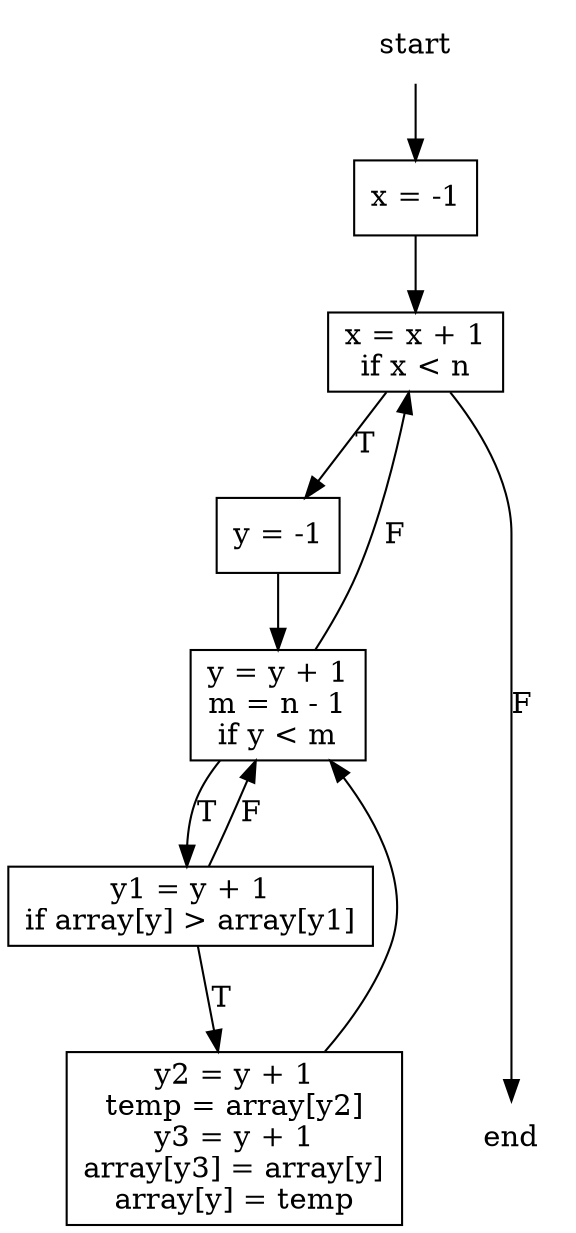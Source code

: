 digraph Flow {
 node [shape=box]
 	s1[label="start",shape=plaintext]
 	s1->S
	S->F1
	I->F3 [label="F"]
	I->B [label="T"]
	B->F3
	
	F1->F2 [label="T"]
	F1->E [label="F"]
	F2->F3
	F3->I [label="T"]
	F3->F1 [label="F"]
	
	S[label=<x = -1	>]
	F1[label=<x = x + 1<br/>if x &lt; n>]
	F2[label=<y = -1>]
	F3[label=<y = y + 1<br/>m = n - 1<br/>if y &lt; m>]
	I[label=<y1 = y + 1<br/>if array[y] &gt; array[y1]>]
	E[label="end",shape=plaintext]
	
	B[label=<y2 = y + 1<br/>
	temp = array[y2]<br/>
	y3 = y + 1<br/>
	array[y3] = array[y]<br/>
	array[y] = temp>]
	{rank=same; B E}
}